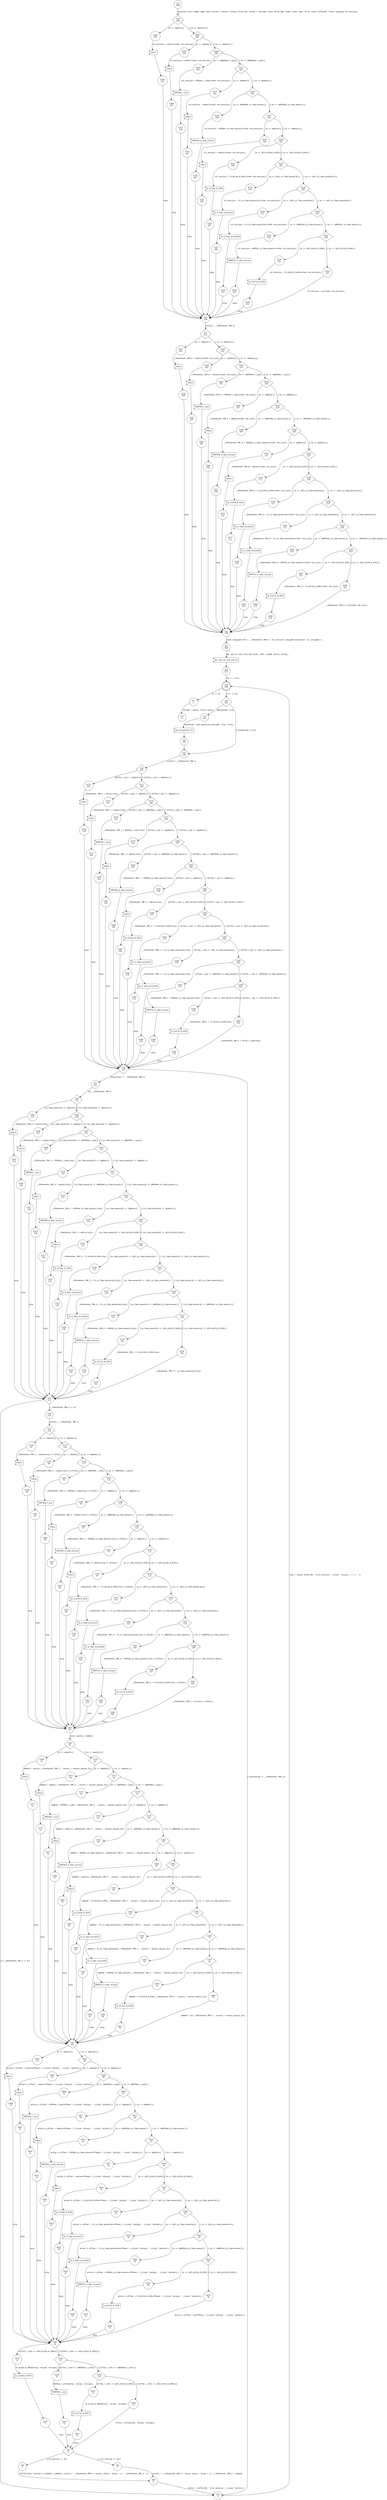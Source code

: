 digraph sift32_rel_mcount {
312 [shape="circle" label="312\n269"]
319 [shape="diamond" label="319\n268"]
5204 [shape="circle" label="5204\n236"]
5205 [shape="diamond" label="5205\n267"]
5207 [shape="circle" label="5207\n238"]
5208 [shape="diamond" label="5208\n266"]
5210 [shape="circle" label="5210\n240"]
5211 [shape="diamond" label="5211\n265"]
5213 [shape="circle" label="5213\n242"]
5214 [shape="diamond" label="5214\n264"]
5216 [shape="circle" label="5216\n244"]
5217 [shape="diamond" label="5217\n263"]
5219 [shape="circle" label="5219\n246"]
5220 [shape="diamond" label="5220\n262"]
5222 [shape="circle" label="5222\n248"]
5223 [shape="diamond" label="5223\n261"]
5225 [shape="circle" label="5225\n250"]
5226 [shape="diamond" label="5226\n260"]
5228 [shape="circle" label="5228\n252"]
5229 [shape="diamond" label="5229\n259"]
5231 [shape="circle" label="5231\n254"]
5232 [shape="diamond" label="5232\n258"]
5234 [shape="circle" label="5234\n256"]
5235 [shape="circle" label="5235\n257"]
320 [shape="circle" label="320\n234"]
321 [shape="diamond" label="321\n233"]
5237 [shape="circle" label="5237\n201"]
5238 [shape="diamond" label="5238\n232"]
5240 [shape="circle" label="5240\n203"]
5241 [shape="diamond" label="5241\n231"]
5243 [shape="circle" label="5243\n205"]
5244 [shape="diamond" label="5244\n230"]
5246 [shape="circle" label="5246\n207"]
5247 [shape="diamond" label="5247\n229"]
5249 [shape="circle" label="5249\n209"]
5250 [shape="diamond" label="5250\n228"]
5252 [shape="circle" label="5252\n211"]
5253 [shape="diamond" label="5253\n227"]
5255 [shape="circle" label="5255\n213"]
5256 [shape="diamond" label="5256\n226"]
5258 [shape="circle" label="5258\n215"]
5259 [shape="diamond" label="5259\n225"]
5261 [shape="circle" label="5261\n217"]
5262 [shape="diamond" label="5262\n224"]
5264 [shape="circle" label="5264\n219"]
5265 [shape="diamond" label="5265\n223"]
5267 [shape="circle" label="5267\n221"]
5268 [shape="circle" label="5268\n222"]
322 [shape="circle" label="322\n199"]
325 [shape="circle" label="325\n198"]
326 [shape="circle" label="326\n197"]
328 [shape="doublecircle" label="328\n196"]
331 [shape="circle" label="331\n1"]
330 [shape="diamond" label="330\n195"]
333 [shape="circle" label="333\n194"]
332 [shape="circle" label="332\n192"]
338 [shape="diamond" label="338\n191"]
5270 [shape="circle" label="5270\n159"]
5271 [shape="diamond" label="5271\n190"]
5273 [shape="circle" label="5273\n161"]
5274 [shape="diamond" label="5274\n189"]
5276 [shape="circle" label="5276\n163"]
5277 [shape="diamond" label="5277\n188"]
5279 [shape="circle" label="5279\n165"]
5280 [shape="diamond" label="5280\n187"]
5282 [shape="circle" label="5282\n167"]
5283 [shape="diamond" label="5283\n186"]
5285 [shape="circle" label="5285\n169"]
5286 [shape="diamond" label="5286\n185"]
5288 [shape="circle" label="5288\n171"]
5289 [shape="diamond" label="5289\n184"]
5291 [shape="circle" label="5291\n173"]
5292 [shape="diamond" label="5292\n183"]
5294 [shape="circle" label="5294\n175"]
5295 [shape="diamond" label="5295\n182"]
5297 [shape="circle" label="5297\n177"]
5298 [shape="diamond" label="5298\n181"]
5300 [shape="circle" label="5300\n179"]
5301 [shape="circle" label="5301\n180"]
339 [shape="diamond" label="339\n157"]
337 [shape="circle" label="337\n156"]
335 [shape="circle" label="335\n2"]
340 [shape="diamond" label="340\n155"]
5303 [shape="circle" label="5303\n123"]
5304 [shape="diamond" label="5304\n154"]
5306 [shape="circle" label="5306\n125"]
5307 [shape="diamond" label="5307\n153"]
5309 [shape="circle" label="5309\n127"]
5310 [shape="diamond" label="5310\n152"]
5312 [shape="circle" label="5312\n129"]
5313 [shape="diamond" label="5313\n151"]
5315 [shape="circle" label="5315\n131"]
5316 [shape="diamond" label="5316\n150"]
5318 [shape="circle" label="5318\n133"]
5319 [shape="diamond" label="5319\n149"]
5321 [shape="circle" label="5321\n135"]
5322 [shape="diamond" label="5322\n148"]
5324 [shape="circle" label="5324\n137"]
5325 [shape="diamond" label="5325\n147"]
5327 [shape="circle" label="5327\n139"]
5328 [shape="diamond" label="5328\n146"]
5330 [shape="circle" label="5330\n141"]
5331 [shape="diamond" label="5331\n145"]
5333 [shape="circle" label="5333\n143"]
5334 [shape="circle" label="5334\n144"]
341 [shape="diamond" label="341\n121"]
336 [shape="circle" label="336\n120"]
342 [shape="diamond" label="342\n119"]
5336 [shape="circle" label="5336\n87"]
5337 [shape="diamond" label="5337\n118"]
5339 [shape="circle" label="5339\n89"]
5340 [shape="diamond" label="5340\n117"]
5342 [shape="circle" label="5342\n91"]
5343 [shape="diamond" label="5343\n116"]
5345 [shape="circle" label="5345\n93"]
5346 [shape="diamond" label="5346\n115"]
5348 [shape="circle" label="5348\n95"]
5349 [shape="diamond" label="5349\n114"]
5351 [shape="circle" label="5351\n97"]
5352 [shape="diamond" label="5352\n113"]
5354 [shape="circle" label="5354\n99"]
5355 [shape="diamond" label="5355\n112"]
5357 [shape="circle" label="5357\n101"]
5358 [shape="diamond" label="5358\n111"]
5360 [shape="circle" label="5360\n103"]
5361 [shape="diamond" label="5361\n110"]
5363 [shape="circle" label="5363\n105"]
5364 [shape="diamond" label="5364\n109"]
5366 [shape="circle" label="5366\n107"]
5367 [shape="circle" label="5367\n108"]
343 [shape="circle" label="343\n85"]
344 [shape="diamond" label="344\n84"]
5369 [shape="circle" label="5369\n52"]
5370 [shape="diamond" label="5370\n83"]
5372 [shape="circle" label="5372\n54"]
5373 [shape="diamond" label="5373\n82"]
5375 [shape="circle" label="5375\n56"]
5376 [shape="diamond" label="5376\n81"]
5378 [shape="circle" label="5378\n58"]
5379 [shape="diamond" label="5379\n80"]
5381 [shape="circle" label="5381\n60"]
5382 [shape="diamond" label="5382\n79"]
5384 [shape="circle" label="5384\n62"]
5385 [shape="diamond" label="5385\n78"]
5387 [shape="circle" label="5387\n64"]
5388 [shape="diamond" label="5388\n77"]
5390 [shape="circle" label="5390\n66"]
5391 [shape="diamond" label="5391\n76"]
5393 [shape="circle" label="5393\n68"]
5394 [shape="diamond" label="5394\n75"]
5396 [shape="circle" label="5396\n70"]
5397 [shape="diamond" label="5397\n74"]
5399 [shape="circle" label="5399\n72"]
5400 [shape="circle" label="5400\n73"]
345 [shape="diamond" label="345\n50"]
5402 [shape="circle" label="5402\n18"]
5403 [shape="diamond" label="5403\n49"]
5405 [shape="circle" label="5405\n20"]
5406 [shape="diamond" label="5406\n48"]
5408 [shape="circle" label="5408\n22"]
5409 [shape="diamond" label="5409\n47"]
5411 [shape="circle" label="5411\n24"]
5412 [shape="diamond" label="5412\n46"]
5414 [shape="circle" label="5414\n26"]
5415 [shape="diamond" label="5415\n45"]
5417 [shape="circle" label="5417\n28"]
5418 [shape="diamond" label="5418\n44"]
5420 [shape="circle" label="5420\n30"]
5421 [shape="diamond" label="5421\n43"]
5423 [shape="circle" label="5423\n32"]
5424 [shape="diamond" label="5424\n42"]
5426 [shape="circle" label="5426\n34"]
5427 [shape="diamond" label="5427\n41"]
5429 [shape="circle" label="5429\n36"]
5430 [shape="diamond" label="5430\n40"]
5432 [shape="circle" label="5432\n38"]
5433 [shape="circle" label="5433\n39"]
346 [shape="diamond" label="346\n16"]
5435 [shape="circle" label="5435\n8"]
5436 [shape="diamond" label="5436\n15"]
5438 [shape="circle" label="5438\n10"]
5439 [shape="diamond" label="5439\n14"]
5441 [shape="circle" label="5441\n12"]
5442 [shape="circle" label="5442\n13"]
347 [shape="diamond" label="347\n6"]
349 [shape="circle" label="349\n4"]
350 [shape="circle" label="350\n5"]
348 [shape="circle" label="348\n3"]
5443 [shape="circle" label="5443\n11"]
5440 [shape="circle" label="5440\n9"]
5437 [shape="circle" label="5437\n7"]
5434 [shape="circle" label="5434\n37"]
5431 [shape="circle" label="5431\n35"]
5428 [shape="circle" label="5428\n33"]
5425 [shape="circle" label="5425\n31"]
5422 [shape="circle" label="5422\n29"]
5419 [shape="circle" label="5419\n27"]
5416 [shape="circle" label="5416\n25"]
5413 [shape="circle" label="5413\n23"]
5410 [shape="circle" label="5410\n21"]
5407 [shape="circle" label="5407\n19"]
5404 [shape="circle" label="5404\n17"]
5401 [shape="circle" label="5401\n71"]
5398 [shape="circle" label="5398\n69"]
5395 [shape="circle" label="5395\n67"]
5392 [shape="circle" label="5392\n65"]
5389 [shape="circle" label="5389\n63"]
5386 [shape="circle" label="5386\n61"]
5383 [shape="circle" label="5383\n59"]
5380 [shape="circle" label="5380\n57"]
5377 [shape="circle" label="5377\n55"]
5374 [shape="circle" label="5374\n53"]
5371 [shape="circle" label="5371\n51"]
5368 [shape="circle" label="5368\n106"]
5365 [shape="circle" label="5365\n104"]
5362 [shape="circle" label="5362\n102"]
5359 [shape="circle" label="5359\n100"]
5356 [shape="circle" label="5356\n98"]
5353 [shape="circle" label="5353\n96"]
5350 [shape="circle" label="5350\n94"]
5347 [shape="circle" label="5347\n92"]
5344 [shape="circle" label="5344\n90"]
5341 [shape="circle" label="5341\n88"]
5338 [shape="circle" label="5338\n86"]
5335 [shape="circle" label="5335\n142"]
5332 [shape="circle" label="5332\n140"]
5329 [shape="circle" label="5329\n138"]
5326 [shape="circle" label="5326\n136"]
5323 [shape="circle" label="5323\n134"]
5320 [shape="circle" label="5320\n132"]
5317 [shape="circle" label="5317\n130"]
5314 [shape="circle" label="5314\n128"]
5311 [shape="circle" label="5311\n126"]
5308 [shape="circle" label="5308\n124"]
5305 [shape="circle" label="5305\n122"]
5302 [shape="circle" label="5302\n178"]
5299 [shape="circle" label="5299\n176"]
5296 [shape="circle" label="5296\n174"]
5293 [shape="circle" label="5293\n172"]
5290 [shape="circle" label="5290\n170"]
5287 [shape="circle" label="5287\n168"]
5284 [shape="circle" label="5284\n166"]
5281 [shape="circle" label="5281\n164"]
5278 [shape="circle" label="5278\n162"]
5275 [shape="circle" label="5275\n160"]
5272 [shape="circle" label="5272\n158"]
334 [shape="circle" label="334\n193"]
311 [shape="circle" label="311\n0"]
5269 [shape="circle" label="5269\n220"]
5266 [shape="circle" label="5266\n218"]
5263 [shape="circle" label="5263\n216"]
5260 [shape="circle" label="5260\n214"]
5257 [shape="circle" label="5257\n212"]
5254 [shape="circle" label="5254\n210"]
5251 [shape="circle" label="5251\n208"]
5248 [shape="circle" label="5248\n206"]
5245 [shape="circle" label="5245\n204"]
5242 [shape="circle" label="5242\n202"]
5239 [shape="circle" label="5239\n200"]
5236 [shape="circle" label="5236\n255"]
5233 [shape="circle" label="5233\n253"]
5230 [shape="circle" label="5230\n251"]
5227 [shape="circle" label="5227\n249"]
5224 [shape="circle" label="5224\n247"]
5221 [shape="circle" label="5221\n245"]
5218 [shape="circle" label="5218\n243"]
5215 [shape="circle" label="5215\n241"]
5212 [shape="circle" label="5212\n239"]
5209 [shape="circle" label="5209\n237"]
5206 [shape="circle" label="5206\n235"]
312 -> 319 [label="Function start dummy edge const uint32_t *mloc0 = mlocp; Elf32_Rel *mrelp = *mrelpp; const Elf32_Sym *sym0; const char *str0; const Elf32_Rel *relp; unsigned rel_entsize;" fontname="Courier New"]
319 -> 5204 [label="[w == (&w4rev)]" fontname="Courier New"]
319 -> 5205 [label="[!(w == (&w4rev))]" fontname="Courier New"]
5205 -> 5207 [label="[w == (&w4nat)]" fontname="Courier New"]
5205 -> 5208 [label="[!(w == (&w4nat))]" fontname="Courier New"]
5208 -> 5210 [label="[w == (&MIPS64_r_sym)]" fontname="Courier New"]
5208 -> 5211 [label="[!(w == (&MIPS64_r_sym))]" fontname="Courier New"]
5211 -> 5213 [label="[w == (&w8nat)]" fontname="Courier New"]
5211 -> 5214 [label="[!(w == (&w8nat))]" fontname="Courier New"]
5214 -> 5216 [label="[w == (&MIPS64_is_fake_mcount)]" fontname="Courier New"]
5214 -> 5217 [label="[!(w == (&MIPS64_is_fake_mcount))]" fontname="Courier New"]
5217 -> 5219 [label="[w == (&w8rev)]" fontname="Courier New"]
5217 -> 5220 [label="[!(w == (&w8rev))]" fontname="Courier New"]
5220 -> 5222 [label="[w == (&fn_ELF64_R_SYM)]" fontname="Courier New"]
5220 -> 5223 [label="[!(w == (&fn_ELF64_R_SYM))]" fontname="Courier New"]
5223 -> 5225 [label="[w == (&fn_is_fake_mcount32)]" fontname="Courier New"]
5223 -> 5226 [label="[!(w == (&fn_is_fake_mcount32))]" fontname="Courier New"]
5226 -> 5228 [label="[w == (&fn_is_fake_mcount64)]" fontname="Courier New"]
5226 -> 5229 [label="[!(w == (&fn_is_fake_mcount64))]" fontname="Courier New"]
5229 -> 5231 [label="[w == (&MIPS32_is_fake_mcount)]" fontname="Courier New"]
5229 -> 5232 [label="[!(w == (&MIPS32_is_fake_mcount))]" fontname="Courier New"]
5232 -> 5234 [label="[w == (&fn_ELF32_R_SYM)]" fontname="Courier New"]
5232 -> 5235 [label="[!(w == (&fn_ELF32_R_SYM))]" fontname="Courier New"]
320 -> 321 [label="uint32_t __CPAchecker_TMP_0;" fontname="Courier New"]
321 -> 5237 [label="[w == (&w4rev)]" fontname="Courier New"]
321 -> 5238 [label="[!(w == (&w4rev))]" fontname="Courier New"]
5238 -> 5240 [label="[w == (&w4nat)]" fontname="Courier New"]
5238 -> 5241 [label="[!(w == (&w4nat))]" fontname="Courier New"]
5241 -> 5243 [label="[w == (&MIPS64_r_sym)]" fontname="Courier New"]
5241 -> 5244 [label="[!(w == (&MIPS64_r_sym))]" fontname="Courier New"]
5244 -> 5246 [label="[w == (&w8nat)]" fontname="Courier New"]
5244 -> 5247 [label="[!(w == (&w8nat))]" fontname="Courier New"]
5247 -> 5249 [label="[w == (&MIPS64_is_fake_mcount)]" fontname="Courier New"]
5247 -> 5250 [label="[!(w == (&MIPS64_is_fake_mcount))]" fontname="Courier New"]
5250 -> 5252 [label="[w == (&w8rev)]" fontname="Courier New"]
5250 -> 5253 [label="[!(w == (&w8rev))]" fontname="Courier New"]
5253 -> 5255 [label="[w == (&fn_ELF64_R_SYM)]" fontname="Courier New"]
5253 -> 5256 [label="[!(w == (&fn_ELF64_R_SYM))]" fontname="Courier New"]
5256 -> 5258 [label="[w == (&fn_is_fake_mcount32)]" fontname="Courier New"]
5256 -> 5259 [label="[!(w == (&fn_is_fake_mcount32))]" fontname="Courier New"]
5259 -> 5261 [label="[w == (&fn_is_fake_mcount64)]" fontname="Courier New"]
5259 -> 5262 [label="[!(w == (&fn_is_fake_mcount64))]" fontname="Courier New"]
5262 -> 5264 [label="[w == (&MIPS32_is_fake_mcount)]" fontname="Courier New"]
5262 -> 5265 [label="[!(w == (&MIPS32_is_fake_mcount))]" fontname="Courier New"]
5265 -> 5267 [label="[w == (&fn_ELF32_R_SYM)]" fontname="Courier New"]
5265 -> 5268 [label="[!(w == (&fn_ELF32_R_SYM))]" fontname="Courier New"]
322 -> 325 [label="const unsigned nrel = __CPAchecker_TMP_0 / rel_entsize; unsigned mcountsym = 0; unsigned t;" fontname="Courier New"]
101395 [shape="component" label="get_sym_str_and_relp_32"]
325 -> 101395 [label="get_sym_str_and_relp_32(relhdr, ehdr, &sym0, &str0, &relp);" fontname="Courier New"]
101395 -> 326 [label="" fontname="Courier New"]
328 -> 331 [label="[t == 0]" fontname="Courier New"]
328 -> 330 [label="[!(t == 0)]" fontname="Courier New"]
330 -> 333 [label="[mcountsym == 0]" fontname="Courier New"]
330 -> 332 [label="[!(mcountsym == 0)]" fontname="Courier New"]
332 -> 338 [label="uint32_t __CPAchecker_TMP_1;" fontname="Courier New"]
338 -> 5270 [label="[Elf32_r_sym == (&w4rev)]" fontname="Courier New"]
338 -> 5271 [label="[!(Elf32_r_sym == (&w4rev))]" fontname="Courier New"]
5271 -> 5273 [label="[Elf32_r_sym == (&w4nat)]" fontname="Courier New"]
5271 -> 5274 [label="[!(Elf32_r_sym == (&w4nat))]" fontname="Courier New"]
5274 -> 5276 [label="[Elf32_r_sym == (&MIPS64_r_sym)]" fontname="Courier New"]
5274 -> 5277 [label="[!(Elf32_r_sym == (&MIPS64_r_sym))]" fontname="Courier New"]
5277 -> 5279 [label="[Elf32_r_sym == (&w8nat)]" fontname="Courier New"]
5277 -> 5280 [label="[!(Elf32_r_sym == (&w8nat))]" fontname="Courier New"]
5280 -> 5282 [label="[Elf32_r_sym == (&MIPS64_is_fake_mcount)]" fontname="Courier New"]
5280 -> 5283 [label="[!(Elf32_r_sym == (&MIPS64_is_fake_mcount))]" fontname="Courier New"]
5283 -> 5285 [label="[Elf32_r_sym == (&w8rev)]" fontname="Courier New"]
5283 -> 5286 [label="[!(Elf32_r_sym == (&w8rev))]" fontname="Courier New"]
5286 -> 5288 [label="[Elf32_r_sym == (&fn_ELF64_R_SYM)]" fontname="Courier New"]
5286 -> 5289 [label="[!(Elf32_r_sym == (&fn_ELF64_R_SYM))]" fontname="Courier New"]
5289 -> 5291 [label="[Elf32_r_sym == (&fn_is_fake_mcount32)]" fontname="Courier New"]
5289 -> 5292 [label="[!(Elf32_r_sym == (&fn_is_fake_mcount32))]" fontname="Courier New"]
5292 -> 5294 [label="[Elf32_r_sym == (&fn_is_fake_mcount64)]" fontname="Courier New"]
5292 -> 5295 [label="[!(Elf32_r_sym == (&fn_is_fake_mcount64))]" fontname="Courier New"]
5295 -> 5297 [label="[Elf32_r_sym == (&MIPS32_is_fake_mcount)]" fontname="Courier New"]
5295 -> 5298 [label="[!(Elf32_r_sym == (&MIPS32_is_fake_mcount))]" fontname="Courier New"]
5298 -> 5300 [label="[Elf32_r_sym == (&fn_ELF32_R_SYM)]" fontname="Courier New"]
5298 -> 5301 [label="[!(Elf32_r_sym == (&fn_ELF32_R_SYM))]" fontname="Courier New"]
339 -> 337 [label="[mcountsym == __CPAchecker_TMP_1]" fontname="Courier New"]
339 -> 335 [label="[!(mcountsym == __CPAchecker_TMP_1)]" fontname="Courier New"]
335 -> 328 [label="relp = (const Elf32_Rel *)(rel_entsize + ((void *)relp)); t = t - 1;" fontname="Courier New"]
340 -> 5303 [label="[is_fake_mcount32 == (&w4rev)]" fontname="Courier New"]
340 -> 5304 [label="[!(is_fake_mcount32 == (&w4rev))]" fontname="Courier New"]
5304 -> 5306 [label="[is_fake_mcount32 == (&w4nat)]" fontname="Courier New"]
5304 -> 5307 [label="[!(is_fake_mcount32 == (&w4nat))]" fontname="Courier New"]
5307 -> 5309 [label="[is_fake_mcount32 == (&MIPS64_r_sym)]" fontname="Courier New"]
5307 -> 5310 [label="[!(is_fake_mcount32 == (&MIPS64_r_sym))]" fontname="Courier New"]
5310 -> 5312 [label="[is_fake_mcount32 == (&w8nat)]" fontname="Courier New"]
5310 -> 5313 [label="[!(is_fake_mcount32 == (&w8nat))]" fontname="Courier New"]
5313 -> 5315 [label="[is_fake_mcount32 == (&MIPS64_is_fake_mcount)]" fontname="Courier New"]
5313 -> 5316 [label="[!(is_fake_mcount32 == (&MIPS64_is_fake_mcount))]" fontname="Courier New"]
5316 -> 5318 [label="[is_fake_mcount32 == (&w8rev)]" fontname="Courier New"]
5316 -> 5319 [label="[!(is_fake_mcount32 == (&w8rev))]" fontname="Courier New"]
5319 -> 5321 [label="[is_fake_mcount32 == (&fn_ELF64_R_SYM)]" fontname="Courier New"]
5319 -> 5322 [label="[!(is_fake_mcount32 == (&fn_ELF64_R_SYM))]" fontname="Courier New"]
5322 -> 5324 [label="[is_fake_mcount32 == (&fn_is_fake_mcount32)]" fontname="Courier New"]
5322 -> 5325 [label="[!(is_fake_mcount32 == (&fn_is_fake_mcount32))]" fontname="Courier New"]
5325 -> 5327 [label="[is_fake_mcount32 == (&fn_is_fake_mcount64)]" fontname="Courier New"]
5325 -> 5328 [label="[!(is_fake_mcount32 == (&fn_is_fake_mcount64))]" fontname="Courier New"]
5328 -> 5330 [label="[is_fake_mcount32 == (&MIPS32_is_fake_mcount)]" fontname="Courier New"]
5328 -> 5331 [label="[!(is_fake_mcount32 == (&MIPS32_is_fake_mcount))]" fontname="Courier New"]
5331 -> 5333 [label="[is_fake_mcount32 == (&fn_ELF32_R_SYM)]" fontname="Courier New"]
5331 -> 5334 [label="[!(is_fake_mcount32 == (&fn_ELF32_R_SYM))]" fontname="Courier New"]
341 -> 336 [label="[__CPAchecker_TMP_2 == 0]" fontname="Courier New"]
341 -> 335 [label="[!(__CPAchecker_TMP_2 == 0)]" fontname="Courier New"]
342 -> 5336 [label="[w == (&w4rev)]" fontname="Courier New"]
342 -> 5337 [label="[!(w == (&w4rev))]" fontname="Courier New"]
5337 -> 5339 [label="[w == (&w4nat)]" fontname="Courier New"]
5337 -> 5340 [label="[!(w == (&w4nat))]" fontname="Courier New"]
5340 -> 5342 [label="[w == (&MIPS64_r_sym)]" fontname="Courier New"]
5340 -> 5343 [label="[!(w == (&MIPS64_r_sym))]" fontname="Courier New"]
5343 -> 5345 [label="[w == (&w8nat)]" fontname="Courier New"]
5343 -> 5346 [label="[!(w == (&w8nat))]" fontname="Courier New"]
5346 -> 5348 [label="[w == (&MIPS64_is_fake_mcount)]" fontname="Courier New"]
5346 -> 5349 [label="[!(w == (&MIPS64_is_fake_mcount))]" fontname="Courier New"]
5349 -> 5351 [label="[w == (&w8rev)]" fontname="Courier New"]
5349 -> 5352 [label="[!(w == (&w8rev))]" fontname="Courier New"]
5352 -> 5354 [label="[w == (&fn_ELF64_R_SYM)]" fontname="Courier New"]
5352 -> 5355 [label="[!(w == (&fn_ELF64_R_SYM))]" fontname="Courier New"]
5355 -> 5357 [label="[w == (&fn_is_fake_mcount32)]" fontname="Courier New"]
5355 -> 5358 [label="[!(w == (&fn_is_fake_mcount32))]" fontname="Courier New"]
5358 -> 5360 [label="[w == (&fn_is_fake_mcount64)]" fontname="Courier New"]
5358 -> 5361 [label="[!(w == (&fn_is_fake_mcount64))]" fontname="Courier New"]
5361 -> 5363 [label="[w == (&MIPS32_is_fake_mcount)]" fontname="Courier New"]
5361 -> 5364 [label="[!(w == (&MIPS32_is_fake_mcount))]" fontname="Courier New"]
5364 -> 5366 [label="[w == (&fn_ELF32_R_SYM)]" fontname="Courier New"]
5364 -> 5367 [label="[!(w == (&fn_ELF32_R_SYM))]" fontname="Courier New"]
343 -> 344 [label="const uint32_t addend;" fontname="Courier New"]
344 -> 5369 [label="[w == (&w4rev)]" fontname="Courier New"]
344 -> 5370 [label="[!(w == (&w4rev))]" fontname="Courier New"]
5370 -> 5372 [label="[w == (&w4nat)]" fontname="Courier New"]
5370 -> 5373 [label="[!(w == (&w4nat))]" fontname="Courier New"]
5373 -> 5375 [label="[w == (&MIPS64_r_sym)]" fontname="Courier New"]
5373 -> 5376 [label="[!(w == (&MIPS64_r_sym))]" fontname="Courier New"]
5376 -> 5378 [label="[w == (&w8nat)]" fontname="Courier New"]
5376 -> 5379 [label="[!(w == (&w8nat))]" fontname="Courier New"]
5379 -> 5381 [label="[w == (&MIPS64_is_fake_mcount)]" fontname="Courier New"]
5379 -> 5382 [label="[!(w == (&MIPS64_is_fake_mcount))]" fontname="Courier New"]
5382 -> 5384 [label="[w == (&w8rev)]" fontname="Courier New"]
5382 -> 5385 [label="[!(w == (&w8rev))]" fontname="Courier New"]
5385 -> 5387 [label="[w == (&fn_ELF64_R_SYM)]" fontname="Courier New"]
5385 -> 5388 [label="[!(w == (&fn_ELF64_R_SYM))]" fontname="Courier New"]
5388 -> 5390 [label="[w == (&fn_is_fake_mcount32)]" fontname="Courier New"]
5388 -> 5391 [label="[!(w == (&fn_is_fake_mcount32))]" fontname="Courier New"]
5391 -> 5393 [label="[w == (&fn_is_fake_mcount64)]" fontname="Courier New"]
5391 -> 5394 [label="[!(w == (&fn_is_fake_mcount64))]" fontname="Courier New"]
5394 -> 5396 [label="[w == (&MIPS32_is_fake_mcount)]" fontname="Courier New"]
5394 -> 5397 [label="[!(w == (&MIPS32_is_fake_mcount))]" fontname="Courier New"]
5397 -> 5399 [label="[w == (&fn_ELF32_R_SYM)]" fontname="Courier New"]
5397 -> 5400 [label="[!(w == (&fn_ELF32_R_SYM))]" fontname="Courier New"]
345 -> 5402 [label="[w == (&w4rev)]" fontname="Courier New"]
345 -> 5403 [label="[!(w == (&w4rev))]" fontname="Courier New"]
5403 -> 5405 [label="[w == (&w4nat)]" fontname="Courier New"]
5403 -> 5406 [label="[!(w == (&w4nat))]" fontname="Courier New"]
5406 -> 5408 [label="[w == (&MIPS64_r_sym)]" fontname="Courier New"]
5406 -> 5409 [label="[!(w == (&MIPS64_r_sym))]" fontname="Courier New"]
5409 -> 5411 [label="[w == (&w8nat)]" fontname="Courier New"]
5409 -> 5412 [label="[!(w == (&w8nat))]" fontname="Courier New"]
5412 -> 5414 [label="[w == (&MIPS64_is_fake_mcount)]" fontname="Courier New"]
5412 -> 5415 [label="[!(w == (&MIPS64_is_fake_mcount))]" fontname="Courier New"]
5415 -> 5417 [label="[w == (&w8rev)]" fontname="Courier New"]
5415 -> 5418 [label="[!(w == (&w8rev))]" fontname="Courier New"]
5418 -> 5420 [label="[w == (&fn_ELF64_R_SYM)]" fontname="Courier New"]
5418 -> 5421 [label="[!(w == (&fn_ELF64_R_SYM))]" fontname="Courier New"]
5421 -> 5423 [label="[w == (&fn_is_fake_mcount32)]" fontname="Courier New"]
5421 -> 5424 [label="[!(w == (&fn_is_fake_mcount32))]" fontname="Courier New"]
5424 -> 5426 [label="[w == (&fn_is_fake_mcount64)]" fontname="Courier New"]
5424 -> 5427 [label="[!(w == (&fn_is_fake_mcount64))]" fontname="Courier New"]
5427 -> 5429 [label="[w == (&MIPS32_is_fake_mcount)]" fontname="Courier New"]
5427 -> 5430 [label="[!(w == (&MIPS32_is_fake_mcount))]" fontname="Courier New"]
5430 -> 5432 [label="[w == (&fn_ELF32_R_SYM)]" fontname="Courier New"]
5430 -> 5433 [label="[!(w == (&fn_ELF32_R_SYM))]" fontname="Courier New"]
346 -> 5435 [label="[Elf32_r_info == (&fn_ELF64_R_INFO)]" fontname="Courier New"]
346 -> 5436 [label="[!(Elf32_r_info == (&fn_ELF64_R_INFO))]" fontname="Courier New"]
5436 -> 5438 [label="[Elf32_r_info == (&MIPS64_r_info)]" fontname="Courier New"]
5436 -> 5439 [label="[!(Elf32_r_info == (&MIPS64_r_info))]" fontname="Courier New"]
5439 -> 5441 [label="[Elf32_r_info == (&fn_ELF32_R_INFO)]" fontname="Courier New"]
5439 -> 5442 [label="[!(Elf32_r_info == (&fn_ELF32_R_INFO))]" fontname="Courier New"]
347 -> 349 [label="[rel_entsize == 12]" fontname="Courier New"]
347 -> 350 [label="[!(rel_entsize == 12)]" fontname="Courier New"]
348 -> 335 [label="mrelp = (Elf32_Rel *)(rel_entsize + ((void *)mrelp)); " fontname="Courier New"]
101396 [shape="component" label="fn_ELF32_R_INFO"]
5441 -> 101396 [label="fn_ELF32_R_INFO(mrelp, recsym, reltype);" fontname="Courier New"]
101396 -> 5443 [label="" fontname="Courier New"]
101397 [shape="component" label="MIPS64_r_info"]
5438 -> 101397 [label="MIPS64_r_info(mrelp, recsym, reltype);" fontname="Courier New"]
101397 -> 5440 [label="" fontname="Courier New"]
101398 [shape="component" label="fn_ELF64_R_INFO"]
5435 -> 101398 [label="fn_ELF64_R_INFO(mrelp, recsym, reltype);" fontname="Courier New"]
101398 -> 5437 [label="" fontname="Courier New"]
101399 [shape="component" label="fn_ELF32_R_SYM"]
5432 -> 101399 [label="mrelp->r_offset = fn_ELF32_R_SYM(offbase + (((void *)mlocp) - ((void *)mloc0)));" fontname="Courier New"]
101399 -> 5434 [label="" fontname="Courier New"]
101400 [shape="component" label="MIPS32_is_fake_mcount"]
5429 -> 101400 [label="mrelp->r_offset = MIPS32_is_fake_mcount(offbase + (((void *)mlocp) - ((void *)mloc0)));" fontname="Courier New"]
101400 -> 5431 [label="" fontname="Courier New"]
101401 [shape="component" label="fn_is_fake_mcount64"]
5426 -> 101401 [label="mrelp->r_offset = fn_is_fake_mcount64(offbase + (((void *)mlocp) - ((void *)mloc0)));" fontname="Courier New"]
101401 -> 5428 [label="" fontname="Courier New"]
101402 [shape="component" label="fn_is_fake_mcount32"]
5423 -> 101402 [label="mrelp->r_offset = fn_is_fake_mcount32(offbase + (((void *)mlocp) - ((void *)mloc0)));" fontname="Courier New"]
101402 -> 5425 [label="" fontname="Courier New"]
101403 [shape="component" label="fn_ELF64_R_SYM"]
5420 -> 101403 [label="mrelp->r_offset = fn_ELF64_R_SYM(offbase + (((void *)mlocp) - ((void *)mloc0)));" fontname="Courier New"]
101403 -> 5422 [label="" fontname="Courier New"]
101404 [shape="component" label="w8rev"]
5417 -> 101404 [label="mrelp->r_offset = w8rev(offbase + (((void *)mlocp) - ((void *)mloc0)));" fontname="Courier New"]
101404 -> 5419 [label="" fontname="Courier New"]
101405 [shape="component" label="MIPS64_is_fake_mcount"]
5414 -> 101405 [label="mrelp->r_offset = MIPS64_is_fake_mcount(offbase + (((void *)mlocp) - ((void *)mloc0)));" fontname="Courier New"]
101405 -> 5416 [label="" fontname="Courier New"]
101406 [shape="component" label="w8nat"]
5411 -> 101406 [label="mrelp->r_offset = w8nat(offbase + (((void *)mlocp) - ((void *)mloc0)));" fontname="Courier New"]
101406 -> 5413 [label="" fontname="Courier New"]
101407 [shape="component" label="MIPS64_r_sym"]
5408 -> 101407 [label="mrelp->r_offset = MIPS64_r_sym(offbase + (((void *)mlocp) - ((void *)mloc0)));" fontname="Courier New"]
101407 -> 5410 [label="" fontname="Courier New"]
101408 [shape="component" label="w4nat"]
5405 -> 101408 [label="mrelp->r_offset = w4nat(offbase + (((void *)mlocp) - ((void *)mloc0)));" fontname="Courier New"]
101408 -> 5407 [label="" fontname="Courier New"]
101409 [shape="component" label="w4rev"]
5402 -> 101409 [label="mrelp->r_offset = w4rev(offbase + (((void *)mlocp) - ((void *)mloc0)));" fontname="Courier New"]
101409 -> 5404 [label="" fontname="Courier New"]
101410 [shape="component" label="fn_ELF32_R_SYM"]
5399 -> 101410 [label="addend = fn_ELF32_R_SYM((__CPAchecker_TMP_3 - recval) + mcount_adjust_32);" fontname="Courier New"]
101410 -> 5401 [label="" fontname="Courier New"]
101411 [shape="component" label="MIPS32_is_fake_mcount"]
5396 -> 101411 [label="addend = MIPS32_is_fake_mcount((__CPAchecker_TMP_3 - recval) + mcount_adjust_32);" fontname="Courier New"]
101411 -> 5398 [label="" fontname="Courier New"]
101412 [shape="component" label="fn_is_fake_mcount64"]
5393 -> 101412 [label="addend = fn_is_fake_mcount64((__CPAchecker_TMP_3 - recval) + mcount_adjust_32);" fontname="Courier New"]
101412 -> 5395 [label="" fontname="Courier New"]
101413 [shape="component" label="fn_is_fake_mcount32"]
5390 -> 101413 [label="addend = fn_is_fake_mcount32((__CPAchecker_TMP_3 - recval) + mcount_adjust_32);" fontname="Courier New"]
101413 -> 5392 [label="" fontname="Courier New"]
101414 [shape="component" label="fn_ELF64_R_SYM"]
5387 -> 101414 [label="addend = fn_ELF64_R_SYM((__CPAchecker_TMP_3 - recval) + mcount_adjust_32);" fontname="Courier New"]
101414 -> 5389 [label="" fontname="Courier New"]
101415 [shape="component" label="w8rev"]
5384 -> 101415 [label="addend = w8rev((__CPAchecker_TMP_3 - recval) + mcount_adjust_32);" fontname="Courier New"]
101415 -> 5386 [label="" fontname="Courier New"]
101416 [shape="component" label="MIPS64_is_fake_mcount"]
5381 -> 101416 [label="addend = MIPS64_is_fake_mcount((__CPAchecker_TMP_3 - recval) + mcount_adjust_32);" fontname="Courier New"]
101416 -> 5383 [label="" fontname="Courier New"]
101417 [shape="component" label="w8nat"]
5378 -> 101417 [label="addend = w8nat((__CPAchecker_TMP_3 - recval) + mcount_adjust_32);" fontname="Courier New"]
101417 -> 5380 [label="" fontname="Courier New"]
101418 [shape="component" label="MIPS64_r_sym"]
5375 -> 101418 [label="addend = MIPS64_r_sym((__CPAchecker_TMP_3 - recval) + mcount_adjust_32);" fontname="Courier New"]
101418 -> 5377 [label="" fontname="Courier New"]
101419 [shape="component" label="w4nat"]
5372 -> 101419 [label="addend = w4nat((__CPAchecker_TMP_3 - recval) + mcount_adjust_32);" fontname="Courier New"]
101419 -> 5374 [label="" fontname="Courier New"]
101420 [shape="component" label="w4rev"]
5369 -> 101420 [label="addend = w4rev((__CPAchecker_TMP_3 - recval) + mcount_adjust_32);" fontname="Courier New"]
101420 -> 5371 [label="" fontname="Courier New"]
101421 [shape="component" label="fn_ELF32_R_SYM"]
5366 -> 101421 [label="__CPAchecker_TMP_3 = fn_ELF32_R_SYM(relp->r_offset);" fontname="Courier New"]
101421 -> 5368 [label="" fontname="Courier New"]
101422 [shape="component" label="MIPS32_is_fake_mcount"]
5363 -> 101422 [label="__CPAchecker_TMP_3 = MIPS32_is_fake_mcount(relp->r_offset);" fontname="Courier New"]
101422 -> 5365 [label="" fontname="Courier New"]
101423 [shape="component" label="fn_is_fake_mcount64"]
5360 -> 101423 [label="__CPAchecker_TMP_3 = fn_is_fake_mcount64(relp->r_offset);" fontname="Courier New"]
101423 -> 5362 [label="" fontname="Courier New"]
101424 [shape="component" label="fn_is_fake_mcount32"]
5357 -> 101424 [label="__CPAchecker_TMP_3 = fn_is_fake_mcount32(relp->r_offset);" fontname="Courier New"]
101424 -> 5359 [label="" fontname="Courier New"]
101425 [shape="component" label="fn_ELF64_R_SYM"]
5354 -> 101425 [label="__CPAchecker_TMP_3 = fn_ELF64_R_SYM(relp->r_offset);" fontname="Courier New"]
101425 -> 5356 [label="" fontname="Courier New"]
101426 [shape="component" label="w8rev"]
5351 -> 101426 [label="__CPAchecker_TMP_3 = w8rev(relp->r_offset);" fontname="Courier New"]
101426 -> 5353 [label="" fontname="Courier New"]
101427 [shape="component" label="MIPS64_is_fake_mcount"]
5348 -> 101427 [label="__CPAchecker_TMP_3 = MIPS64_is_fake_mcount(relp->r_offset);" fontname="Courier New"]
101427 -> 5350 [label="" fontname="Courier New"]
101428 [shape="component" label="w8nat"]
5345 -> 101428 [label="__CPAchecker_TMP_3 = w8nat(relp->r_offset);" fontname="Courier New"]
101428 -> 5347 [label="" fontname="Courier New"]
101429 [shape="component" label="MIPS64_r_sym"]
5342 -> 101429 [label="__CPAchecker_TMP_3 = MIPS64_r_sym(relp->r_offset);" fontname="Courier New"]
101429 -> 5344 [label="" fontname="Courier New"]
101430 [shape="component" label="w4nat"]
5339 -> 101430 [label="__CPAchecker_TMP_3 = w4nat(relp->r_offset);" fontname="Courier New"]
101430 -> 5341 [label="" fontname="Courier New"]
101431 [shape="component" label="w4rev"]
5336 -> 101431 [label="__CPAchecker_TMP_3 = w4rev(relp->r_offset);" fontname="Courier New"]
101431 -> 5338 [label="" fontname="Courier New"]
101432 [shape="component" label="fn_ELF32_R_SYM"]
5333 -> 101432 [label="__CPAchecker_TMP_2 = fn_ELF32_R_SYM(relp);" fontname="Courier New"]
101432 -> 5335 [label="" fontname="Courier New"]
101433 [shape="component" label="MIPS32_is_fake_mcount"]
5330 -> 101433 [label="__CPAchecker_TMP_2 = MIPS32_is_fake_mcount(relp);" fontname="Courier New"]
101433 -> 5332 [label="" fontname="Courier New"]
101434 [shape="component" label="fn_is_fake_mcount64"]
5327 -> 101434 [label="__CPAchecker_TMP_2 = fn_is_fake_mcount64(relp);" fontname="Courier New"]
101434 -> 5329 [label="" fontname="Courier New"]
101435 [shape="component" label="fn_is_fake_mcount32"]
5324 -> 101435 [label="__CPAchecker_TMP_2 = fn_is_fake_mcount32(relp);" fontname="Courier New"]
101435 -> 5326 [label="" fontname="Courier New"]
101436 [shape="component" label="fn_ELF64_R_SYM"]
5321 -> 101436 [label="__CPAchecker_TMP_2 = fn_ELF64_R_SYM(relp);" fontname="Courier New"]
101436 -> 5323 [label="" fontname="Courier New"]
101437 [shape="component" label="w8rev"]
5318 -> 101437 [label="__CPAchecker_TMP_2 = w8rev(relp);" fontname="Courier New"]
101437 -> 5320 [label="" fontname="Courier New"]
101438 [shape="component" label="MIPS64_is_fake_mcount"]
5315 -> 101438 [label="__CPAchecker_TMP_2 = MIPS64_is_fake_mcount(relp);" fontname="Courier New"]
101438 -> 5317 [label="" fontname="Courier New"]
101439 [shape="component" label="w8nat"]
5312 -> 101439 [label="__CPAchecker_TMP_2 = w8nat(relp);" fontname="Courier New"]
101439 -> 5314 [label="" fontname="Courier New"]
101440 [shape="component" label="MIPS64_r_sym"]
5309 -> 101440 [label="__CPAchecker_TMP_2 = MIPS64_r_sym(relp);" fontname="Courier New"]
101440 -> 5311 [label="" fontname="Courier New"]
101441 [shape="component" label="w4nat"]
5306 -> 101441 [label="__CPAchecker_TMP_2 = w4nat(relp);" fontname="Courier New"]
101441 -> 5308 [label="" fontname="Courier New"]
101442 [shape="component" label="w4rev"]
5303 -> 101442 [label="__CPAchecker_TMP_2 = w4rev(relp);" fontname="Courier New"]
101442 -> 5305 [label="" fontname="Courier New"]
101443 [shape="component" label="fn_ELF32_R_SYM"]
5300 -> 101443 [label="__CPAchecker_TMP_1 = fn_ELF32_R_SYM(relp);" fontname="Courier New"]
101443 -> 5302 [label="" fontname="Courier New"]
101444 [shape="component" label="MIPS32_is_fake_mcount"]
5297 -> 101444 [label="__CPAchecker_TMP_1 = MIPS32_is_fake_mcount(relp);" fontname="Courier New"]
101444 -> 5299 [label="" fontname="Courier New"]
101445 [shape="component" label="fn_is_fake_mcount64"]
5294 -> 101445 [label="__CPAchecker_TMP_1 = fn_is_fake_mcount64(relp);" fontname="Courier New"]
101445 -> 5296 [label="" fontname="Courier New"]
101446 [shape="component" label="fn_is_fake_mcount32"]
5291 -> 101446 [label="__CPAchecker_TMP_1 = fn_is_fake_mcount32(relp);" fontname="Courier New"]
101446 -> 5293 [label="" fontname="Courier New"]
101447 [shape="component" label="fn_ELF64_R_SYM"]
5288 -> 101447 [label="__CPAchecker_TMP_1 = fn_ELF64_R_SYM(relp);" fontname="Courier New"]
101447 -> 5290 [label="" fontname="Courier New"]
101448 [shape="component" label="w8rev"]
5285 -> 101448 [label="__CPAchecker_TMP_1 = w8rev(relp);" fontname="Courier New"]
101448 -> 5287 [label="" fontname="Courier New"]
101449 [shape="component" label="MIPS64_is_fake_mcount"]
5282 -> 101449 [label="__CPAchecker_TMP_1 = MIPS64_is_fake_mcount(relp);" fontname="Courier New"]
101449 -> 5284 [label="" fontname="Courier New"]
101450 [shape="component" label="w8nat"]
5279 -> 101450 [label="__CPAchecker_TMP_1 = w8nat(relp);" fontname="Courier New"]
101450 -> 5281 [label="" fontname="Courier New"]
101451 [shape="component" label="MIPS64_r_sym"]
5276 -> 101451 [label="__CPAchecker_TMP_1 = MIPS64_r_sym(relp);" fontname="Courier New"]
101451 -> 5278 [label="" fontname="Courier New"]
101452 [shape="component" label="w4nat"]
5273 -> 101452 [label="__CPAchecker_TMP_1 = w4nat(relp);" fontname="Courier New"]
101452 -> 5275 [label="" fontname="Courier New"]
101453 [shape="component" label="w4rev"]
5270 -> 101453 [label="__CPAchecker_TMP_1 = w4rev(relp);" fontname="Courier New"]
101453 -> 5272 [label="" fontname="Courier New"]
101454 [shape="component" label="get_mcountsym_32"]
333 -> 101454 [label="mcountsym = get_mcountsym_32(sym0, relp, str0);" fontname="Courier New"]
101454 -> 334 [label="" fontname="Courier New"]
331 -> 311 [label="*mrelpp = mrelp; return mlocp;" fontname="Courier New"]
101455 [shape="component" label="fn_ELF32_R_SYM"]
5267 -> 101455 [label="__CPAchecker_TMP_0 = fn_ELF32_R_SYM(relhdr->sh_size);" fontname="Courier New"]
101455 -> 5269 [label="" fontname="Courier New"]
101456 [shape="component" label="MIPS32_is_fake_mcount"]
5264 -> 101456 [label="__CPAchecker_TMP_0 = MIPS32_is_fake_mcount(relhdr->sh_size);" fontname="Courier New"]
101456 -> 5266 [label="" fontname="Courier New"]
101457 [shape="component" label="fn_is_fake_mcount64"]
5261 -> 101457 [label="__CPAchecker_TMP_0 = fn_is_fake_mcount64(relhdr->sh_size);" fontname="Courier New"]
101457 -> 5263 [label="" fontname="Courier New"]
101458 [shape="component" label="fn_is_fake_mcount32"]
5258 -> 101458 [label="__CPAchecker_TMP_0 = fn_is_fake_mcount32(relhdr->sh_size);" fontname="Courier New"]
101458 -> 5260 [label="" fontname="Courier New"]
101459 [shape="component" label="fn_ELF64_R_SYM"]
5255 -> 101459 [label="__CPAchecker_TMP_0 = fn_ELF64_R_SYM(relhdr->sh_size);" fontname="Courier New"]
101459 -> 5257 [label="" fontname="Courier New"]
101460 [shape="component" label="w8rev"]
5252 -> 101460 [label="__CPAchecker_TMP_0 = w8rev(relhdr->sh_size);" fontname="Courier New"]
101460 -> 5254 [label="" fontname="Courier New"]
101461 [shape="component" label="MIPS64_is_fake_mcount"]
5249 -> 101461 [label="__CPAchecker_TMP_0 = MIPS64_is_fake_mcount(relhdr->sh_size);" fontname="Courier New"]
101461 -> 5251 [label="" fontname="Courier New"]
101462 [shape="component" label="w8nat"]
5246 -> 101462 [label="__CPAchecker_TMP_0 = w8nat(relhdr->sh_size);" fontname="Courier New"]
101462 -> 5248 [label="" fontname="Courier New"]
101463 [shape="component" label="MIPS64_r_sym"]
5243 -> 101463 [label="__CPAchecker_TMP_0 = MIPS64_r_sym(relhdr->sh_size);" fontname="Courier New"]
101463 -> 5245 [label="" fontname="Courier New"]
101464 [shape="component" label="w4nat"]
5240 -> 101464 [label="__CPAchecker_TMP_0 = w4nat(relhdr->sh_size);" fontname="Courier New"]
101464 -> 5242 [label="" fontname="Courier New"]
101465 [shape="component" label="w4rev"]
5237 -> 101465 [label="__CPAchecker_TMP_0 = w4rev(relhdr->sh_size);" fontname="Courier New"]
101465 -> 5239 [label="" fontname="Courier New"]
101466 [shape="component" label="fn_ELF32_R_SYM"]
5234 -> 101466 [label="rel_entsize = fn_ELF32_R_SYM(relhdr->sh_entsize);" fontname="Courier New"]
101466 -> 5236 [label="" fontname="Courier New"]
101467 [shape="component" label="MIPS32_is_fake_mcount"]
5231 -> 101467 [label="rel_entsize = MIPS32_is_fake_mcount(relhdr->sh_entsize);" fontname="Courier New"]
101467 -> 5233 [label="" fontname="Courier New"]
101468 [shape="component" label="fn_is_fake_mcount64"]
5228 -> 101468 [label="rel_entsize = fn_is_fake_mcount64(relhdr->sh_entsize);" fontname="Courier New"]
101468 -> 5230 [label="" fontname="Courier New"]
101469 [shape="component" label="fn_is_fake_mcount32"]
5225 -> 101469 [label="rel_entsize = fn_is_fake_mcount32(relhdr->sh_entsize);" fontname="Courier New"]
101469 -> 5227 [label="" fontname="Courier New"]
101470 [shape="component" label="fn_ELF64_R_SYM"]
5222 -> 101470 [label="rel_entsize = fn_ELF64_R_SYM(relhdr->sh_entsize);" fontname="Courier New"]
101470 -> 5224 [label="" fontname="Courier New"]
101471 [shape="component" label="w8rev"]
5219 -> 101471 [label="rel_entsize = w8rev(relhdr->sh_entsize);" fontname="Courier New"]
101471 -> 5221 [label="" fontname="Courier New"]
101472 [shape="component" label="MIPS64_is_fake_mcount"]
5216 -> 101472 [label="rel_entsize = MIPS64_is_fake_mcount(relhdr->sh_entsize);" fontname="Courier New"]
101472 -> 5218 [label="" fontname="Courier New"]
101473 [shape="component" label="w8nat"]
5213 -> 101473 [label="rel_entsize = w8nat(relhdr->sh_entsize);" fontname="Courier New"]
101473 -> 5215 [label="" fontname="Courier New"]
101474 [shape="component" label="MIPS64_r_sym"]
5210 -> 101474 [label="rel_entsize = MIPS64_r_sym(relhdr->sh_entsize);" fontname="Courier New"]
101474 -> 5212 [label="" fontname="Courier New"]
101475 [shape="component" label="w4nat"]
5207 -> 101475 [label="rel_entsize = w4nat(relhdr->sh_entsize);" fontname="Courier New"]
101475 -> 5209 [label="" fontname="Courier New"]
101476 [shape="component" label="w4rev"]
5204 -> 101476 [label="rel_entsize = w4rev(relhdr->sh_entsize);" fontname="Courier New"]
101476 -> 5206 [label="" fontname="Courier New"]
5235 -> 320 [label="rel_entsize = w(relhdr->sh_entsize);" fontname="Courier New"]
5268 -> 322 [label="__CPAchecker_TMP_0 = w(relhdr->sh_size);" fontname="Courier New"]
326 -> 328 [label="for t = nrel;" fontname="Courier New"]
5301 -> 339 [label="__CPAchecker_TMP_1 = Elf32_r_sym(relp);" fontname="Courier New"]
337 -> 340 [label="int __CPAchecker_TMP_2;" fontname="Courier New"]
5334 -> 341 [label="__CPAchecker_TMP_2 = is_fake_mcount32(relp);" fontname="Courier New"]
336 -> 342 [label="uint32_t __CPAchecker_TMP_3;" fontname="Courier New"]
5367 -> 343 [label="__CPAchecker_TMP_3 = w(relp->r_offset);" fontname="Courier New"]
5400 -> 345 [label="addend = w((__CPAchecker_TMP_3 - recval) + mcount_adjust_32);" fontname="Courier New"]
5433 -> 346 [label="mrelp->r_offset = w(offbase + (((void *)mlocp) - ((void *)mloc0)));" fontname="Courier New"]
5442 -> 347 [label="Elf32_r_info(mrelp, recsym, reltype);" fontname="Courier New"]
350 -> 348 [label="uint32_t *__CPAchecker_TMP_5 = mlocp; mlocp = mlocp + 1; *__CPAchecker_TMP_5 = addend; " fontname="Courier New"]
349 -> 348 [label="((Elf32_Rela *)mrelp)->r_addend = addend; uint32_t *__CPAchecker_TMP_4 = mlocp; mlocp = mlocp + 1; *__CPAchecker_TMP_4 = 0; " fontname="Courier New"]
5443 -> 347 [label="skip" fontname="Courier New"]
5440 -> 347 [label="skip" fontname="Courier New"]
5437 -> 347 [label="skip" fontname="Courier New"]
5434 -> 346 [label="skip" fontname="Courier New"]
5431 -> 346 [label="skip" fontname="Courier New"]
5428 -> 346 [label="skip" fontname="Courier New"]
5425 -> 346 [label="skip" fontname="Courier New"]
5422 -> 346 [label="skip" fontname="Courier New"]
5419 -> 346 [label="skip" fontname="Courier New"]
5416 -> 346 [label="skip" fontname="Courier New"]
5413 -> 346 [label="skip" fontname="Courier New"]
5410 -> 346 [label="skip" fontname="Courier New"]
5407 -> 346 [label="skip" fontname="Courier New"]
5404 -> 346 [label="skip" fontname="Courier New"]
5401 -> 345 [label="skip" fontname="Courier New"]
5398 -> 345 [label="skip" fontname="Courier New"]
5395 -> 345 [label="skip" fontname="Courier New"]
5392 -> 345 [label="skip" fontname="Courier New"]
5389 -> 345 [label="skip" fontname="Courier New"]
5386 -> 345 [label="skip" fontname="Courier New"]
5383 -> 345 [label="skip" fontname="Courier New"]
5380 -> 345 [label="skip" fontname="Courier New"]
5377 -> 345 [label="skip" fontname="Courier New"]
5374 -> 345 [label="skip" fontname="Courier New"]
5371 -> 345 [label="skip" fontname="Courier New"]
5368 -> 343 [label="skip" fontname="Courier New"]
5365 -> 343 [label="skip" fontname="Courier New"]
5362 -> 343 [label="skip" fontname="Courier New"]
5359 -> 343 [label="skip" fontname="Courier New"]
5356 -> 343 [label="skip" fontname="Courier New"]
5353 -> 343 [label="skip" fontname="Courier New"]
5350 -> 343 [label="skip" fontname="Courier New"]
5347 -> 343 [label="skip" fontname="Courier New"]
5344 -> 343 [label="skip" fontname="Courier New"]
5341 -> 343 [label="skip" fontname="Courier New"]
5338 -> 343 [label="skip" fontname="Courier New"]
5335 -> 341 [label="skip" fontname="Courier New"]
5332 -> 341 [label="skip" fontname="Courier New"]
5329 -> 341 [label="skip" fontname="Courier New"]
5326 -> 341 [label="skip" fontname="Courier New"]
5323 -> 341 [label="skip" fontname="Courier New"]
5320 -> 341 [label="skip" fontname="Courier New"]
5317 -> 341 [label="skip" fontname="Courier New"]
5314 -> 341 [label="skip" fontname="Courier New"]
5311 -> 341 [label="skip" fontname="Courier New"]
5308 -> 341 [label="skip" fontname="Courier New"]
5305 -> 341 [label="skip" fontname="Courier New"]
5302 -> 339 [label="skip" fontname="Courier New"]
5299 -> 339 [label="skip" fontname="Courier New"]
5296 -> 339 [label="skip" fontname="Courier New"]
5293 -> 339 [label="skip" fontname="Courier New"]
5290 -> 339 [label="skip" fontname="Courier New"]
5287 -> 339 [label="skip" fontname="Courier New"]
5284 -> 339 [label="skip" fontname="Courier New"]
5281 -> 339 [label="skip" fontname="Courier New"]
5278 -> 339 [label="skip" fontname="Courier New"]
5275 -> 339 [label="skip" fontname="Courier New"]
5272 -> 339 [label="skip" fontname="Courier New"]
334 -> 332 [label="" fontname="Courier New"]
5269 -> 322 [label="skip" fontname="Courier New"]
5266 -> 322 [label="skip" fontname="Courier New"]
5263 -> 322 [label="skip" fontname="Courier New"]
5260 -> 322 [label="skip" fontname="Courier New"]
5257 -> 322 [label="skip" fontname="Courier New"]
5254 -> 322 [label="skip" fontname="Courier New"]
5251 -> 322 [label="skip" fontname="Courier New"]
5248 -> 322 [label="skip" fontname="Courier New"]
5245 -> 322 [label="skip" fontname="Courier New"]
5242 -> 322 [label="skip" fontname="Courier New"]
5239 -> 322 [label="skip" fontname="Courier New"]
5236 -> 320 [label="skip" fontname="Courier New"]
5233 -> 320 [label="skip" fontname="Courier New"]
5230 -> 320 [label="skip" fontname="Courier New"]
5227 -> 320 [label="skip" fontname="Courier New"]
5224 -> 320 [label="skip" fontname="Courier New"]
5221 -> 320 [label="skip" fontname="Courier New"]
5218 -> 320 [label="skip" fontname="Courier New"]
5215 -> 320 [label="skip" fontname="Courier New"]
5212 -> 320 [label="skip" fontname="Courier New"]
5209 -> 320 [label="skip" fontname="Courier New"]
5206 -> 320 [label="skip" fontname="Courier New"]
}